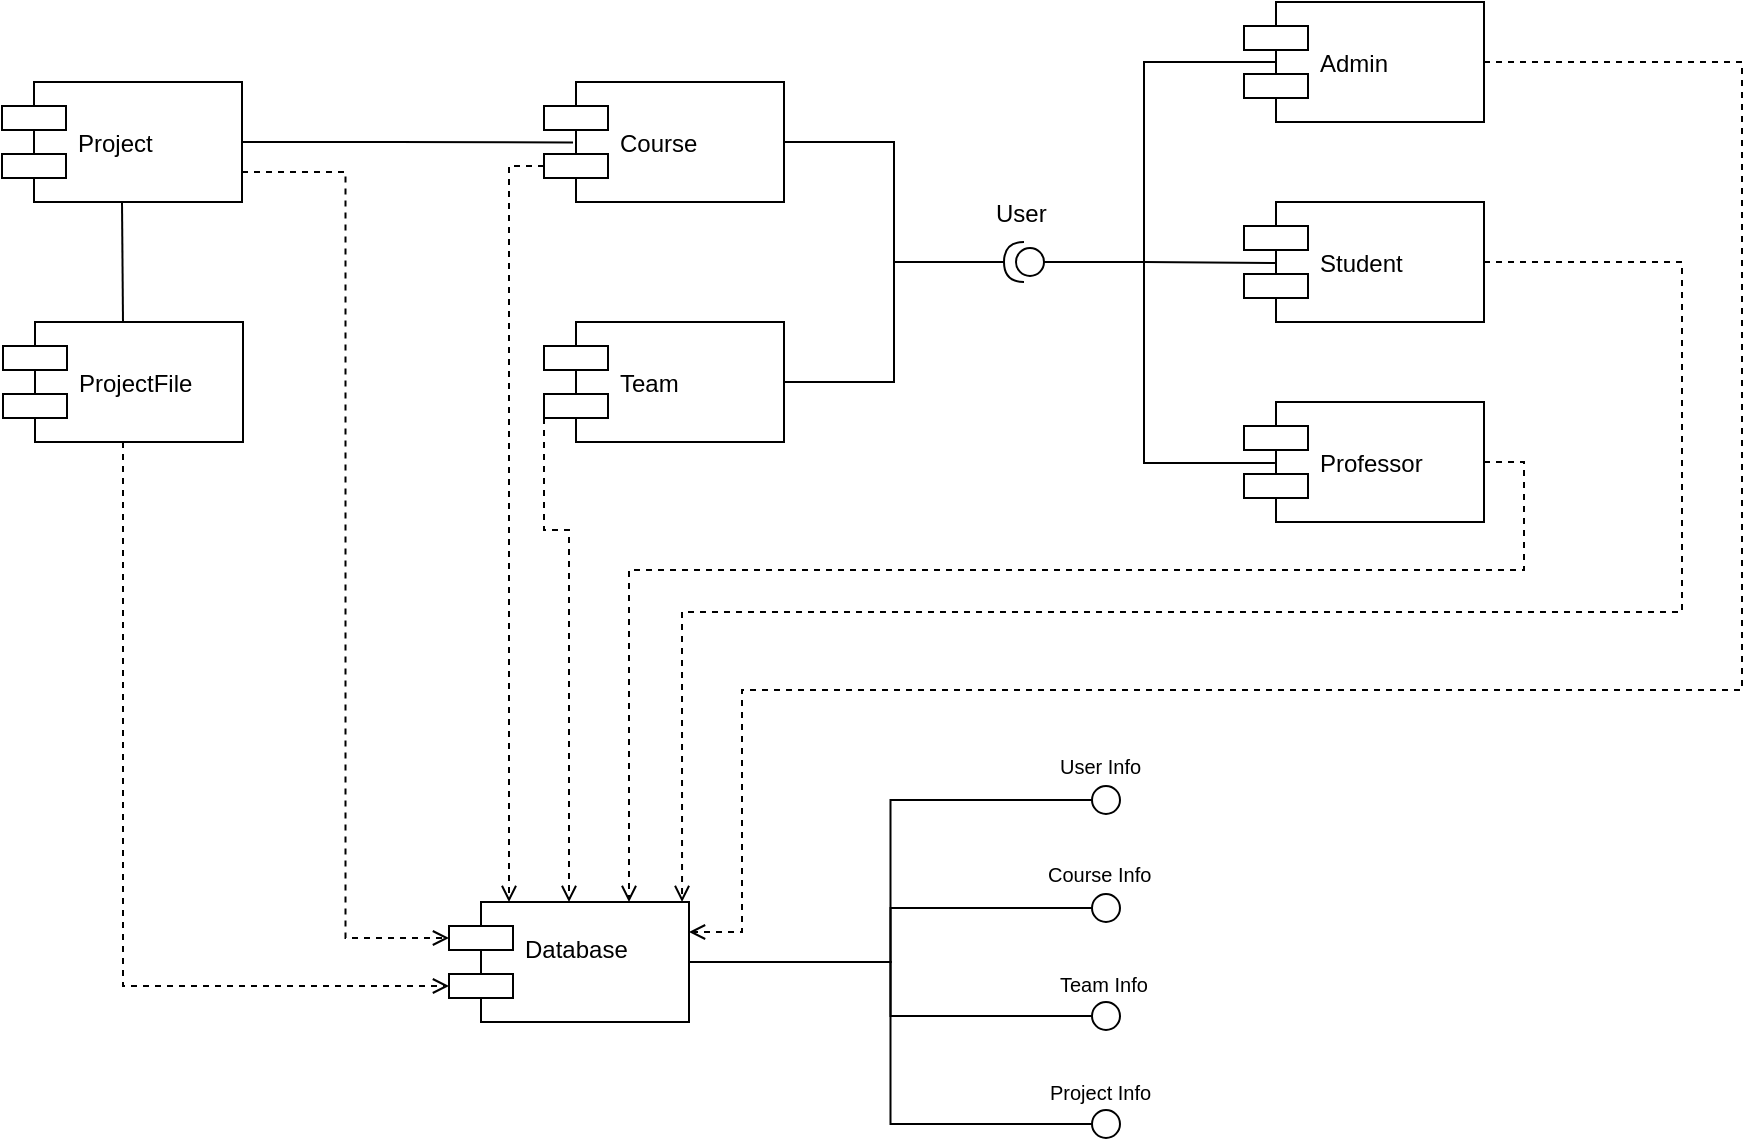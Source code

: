 <mxfile version="10.6.8" type="device"><diagram id="Se7gA_EuQeTp7N4mBrJl" name="Page-1"><mxGraphModel dx="1394" dy="764" grid="1" gridSize="10" guides="1" tooltips="1" connect="1" arrows="1" fold="1" page="1" pageScale="1" pageWidth="1169" pageHeight="827" math="0" shadow="0"><root><mxCell id="0"/><mxCell id="1" parent="0"/><mxCell id="blHTef4bUH1S5Qg6j9vM-15" style="rounded=0;orthogonalLoop=1;jettySize=auto;html=1;exitX=0;exitY=0.5;exitDx=0;exitDy=0;exitPerimeter=0;entryX=0.136;entryY=0.522;entryDx=0;entryDy=0;entryPerimeter=0;endArrow=none;endFill=0;edgeStyle=orthogonalEdgeStyle;" edge="1" parent="1" source="blHTef4bUH1S5Qg6j9vM-6" target="blHTef4bUH1S5Qg6j9vM-12"><mxGeometry relative="1" as="geometry"><Array as="points"><mxPoint x="811" y="296"/><mxPoint x="811" y="196"/><mxPoint x="877" y="196"/></Array></mxGeometry></mxCell><mxCell id="blHTef4bUH1S5Qg6j9vM-16" style="edgeStyle=orthogonalEdgeStyle;rounded=0;orthogonalLoop=1;jettySize=auto;html=1;exitX=0;exitY=0.5;exitDx=0;exitDy=0;exitPerimeter=0;entryX=0.136;entryY=0.508;entryDx=0;entryDy=0;entryPerimeter=0;endArrow=none;endFill=0;" edge="1" parent="1" source="blHTef4bUH1S5Qg6j9vM-6" target="blHTef4bUH1S5Qg6j9vM-13"><mxGeometry relative="1" as="geometry"><Array as="points"><mxPoint x="811" y="296"/></Array></mxGeometry></mxCell><mxCell id="blHTef4bUH1S5Qg6j9vM-17" style="edgeStyle=orthogonalEdgeStyle;rounded=0;orthogonalLoop=1;jettySize=auto;html=1;exitX=0;exitY=0.5;exitDx=0;exitDy=0;exitPerimeter=0;entryX=0.129;entryY=0.508;entryDx=0;entryDy=0;entryPerimeter=0;endArrow=none;endFill=0;" edge="1" parent="1" source="blHTef4bUH1S5Qg6j9vM-6" target="blHTef4bUH1S5Qg6j9vM-14"><mxGeometry relative="1" as="geometry"><Array as="points"><mxPoint x="811" y="296"/><mxPoint x="811" y="397"/></Array></mxGeometry></mxCell><mxCell id="blHTef4bUH1S5Qg6j9vM-6" value="" style="shape=providedRequiredInterface;html=1;verticalLabelPosition=bottom;rotation=180;" vertex="1" parent="1"><mxGeometry x="741" y="286" width="20" height="20" as="geometry"/></mxCell><mxCell id="blHTef4bUH1S5Qg6j9vM-7" value="User" style="text;html=1;resizable=0;points=[];autosize=1;align=left;verticalAlign=top;spacingTop=-4;" vertex="1" parent="1"><mxGeometry x="735" y="262" width="40" height="20" as="geometry"/></mxCell><mxCell id="blHTef4bUH1S5Qg6j9vM-49" style="edgeStyle=orthogonalEdgeStyle;rounded=0;orthogonalLoop=1;jettySize=auto;html=1;exitX=1;exitY=0.5;exitDx=0;exitDy=0;entryX=1;entryY=0.25;entryDx=0;entryDy=0;dashed=1;endArrow=open;endFill=0;fontSize=10;" edge="1" parent="1" source="blHTef4bUH1S5Qg6j9vM-12" target="blHTef4bUH1S5Qg6j9vM-21"><mxGeometry relative="1" as="geometry"><Array as="points"><mxPoint x="1110" y="196"/><mxPoint x="1110" y="510"/><mxPoint x="610" y="510"/><mxPoint x="610" y="631"/></Array></mxGeometry></mxCell><mxCell id="blHTef4bUH1S5Qg6j9vM-12" value="Admin" style="shape=component;align=left;spacingLeft=36;" vertex="1" parent="1"><mxGeometry x="861" y="166" width="120" height="60" as="geometry"/></mxCell><mxCell id="blHTef4bUH1S5Qg6j9vM-50" style="edgeStyle=orthogonalEdgeStyle;rounded=0;orthogonalLoop=1;jettySize=auto;html=1;exitX=1;exitY=0.5;exitDx=0;exitDy=0;entryX=0.971;entryY=0;entryDx=0;entryDy=0;entryPerimeter=0;dashed=1;endArrow=open;endFill=0;fontSize=10;" edge="1" parent="1" source="blHTef4bUH1S5Qg6j9vM-13" target="blHTef4bUH1S5Qg6j9vM-21"><mxGeometry relative="1" as="geometry"><Array as="points"><mxPoint x="1080" y="296"/><mxPoint x="1080" y="471"/><mxPoint x="580" y="471"/></Array></mxGeometry></mxCell><mxCell id="blHTef4bUH1S5Qg6j9vM-13" value="Student" style="shape=component;align=left;spacingLeft=36;" vertex="1" parent="1"><mxGeometry x="861" y="266" width="120" height="60" as="geometry"/></mxCell><mxCell id="blHTef4bUH1S5Qg6j9vM-51" style="edgeStyle=orthogonalEdgeStyle;rounded=0;orthogonalLoop=1;jettySize=auto;html=1;exitX=1;exitY=0.5;exitDx=0;exitDy=0;entryX=0.75;entryY=0;entryDx=0;entryDy=0;dashed=1;endArrow=open;endFill=0;fontSize=10;" edge="1" parent="1" source="blHTef4bUH1S5Qg6j9vM-14" target="blHTef4bUH1S5Qg6j9vM-21"><mxGeometry relative="1" as="geometry"><Array as="points"><mxPoint x="1001" y="396"/><mxPoint x="1001" y="450"/><mxPoint x="554" y="450"/></Array></mxGeometry></mxCell><mxCell id="blHTef4bUH1S5Qg6j9vM-14" value="Professor" style="shape=component;align=left;spacingLeft=36;" vertex="1" parent="1"><mxGeometry x="861" y="366" width="120" height="60" as="geometry"/></mxCell><mxCell id="blHTef4bUH1S5Qg6j9vM-22" style="edgeStyle=orthogonalEdgeStyle;rounded=0;orthogonalLoop=1;jettySize=auto;html=1;exitX=1;exitY=0.5;exitDx=0;exitDy=0;entryX=1;entryY=0.5;entryDx=0;entryDy=0;entryPerimeter=0;endArrow=none;endFill=0;" edge="1" parent="1" source="blHTef4bUH1S5Qg6j9vM-18" target="blHTef4bUH1S5Qg6j9vM-6"><mxGeometry relative="1" as="geometry"/></mxCell><mxCell id="blHTef4bUH1S5Qg6j9vM-47" style="edgeStyle=orthogonalEdgeStyle;rounded=0;orthogonalLoop=1;jettySize=auto;html=1;exitX=0;exitY=0.7;exitDx=0;exitDy=0;entryX=0.25;entryY=0;entryDx=0;entryDy=0;dashed=1;endArrow=open;endFill=0;fontSize=10;" edge="1" parent="1" source="blHTef4bUH1S5Qg6j9vM-18" target="blHTef4bUH1S5Qg6j9vM-21"><mxGeometry relative="1" as="geometry"><Array as="points"><mxPoint x="494" y="248"/></Array></mxGeometry></mxCell><mxCell id="blHTef4bUH1S5Qg6j9vM-18" value="Course" style="shape=component;align=left;spacingLeft=36;" vertex="1" parent="1"><mxGeometry x="511" y="206" width="120" height="60" as="geometry"/></mxCell><mxCell id="blHTef4bUH1S5Qg6j9vM-23" style="edgeStyle=orthogonalEdgeStyle;rounded=0;orthogonalLoop=1;jettySize=auto;html=1;exitX=1;exitY=0.5;exitDx=0;exitDy=0;entryX=1;entryY=0.5;entryDx=0;entryDy=0;entryPerimeter=0;endArrow=none;endFill=0;" edge="1" parent="1" source="blHTef4bUH1S5Qg6j9vM-19" target="blHTef4bUH1S5Qg6j9vM-6"><mxGeometry relative="1" as="geometry"/></mxCell><mxCell id="blHTef4bUH1S5Qg6j9vM-48" style="edgeStyle=orthogonalEdgeStyle;rounded=0;orthogonalLoop=1;jettySize=auto;html=1;exitX=0;exitY=0.7;exitDx=0;exitDy=0;entryX=0.5;entryY=0;entryDx=0;entryDy=0;dashed=1;endArrow=open;endFill=0;fontSize=10;" edge="1" parent="1" source="blHTef4bUH1S5Qg6j9vM-19" target="blHTef4bUH1S5Qg6j9vM-21"><mxGeometry relative="1" as="geometry"><Array as="points"><mxPoint x="511" y="430"/><mxPoint x="524" y="430"/></Array></mxGeometry></mxCell><mxCell id="blHTef4bUH1S5Qg6j9vM-19" value="Team" style="shape=component;align=left;spacingLeft=36;" vertex="1" parent="1"><mxGeometry x="511" y="326" width="120" height="60" as="geometry"/></mxCell><mxCell id="blHTef4bUH1S5Qg6j9vM-43" style="edgeStyle=orthogonalEdgeStyle;rounded=0;orthogonalLoop=1;jettySize=auto;html=1;exitX=1;exitY=0.5;exitDx=0;exitDy=0;entryX=0.121;entryY=0.504;entryDx=0;entryDy=0;entryPerimeter=0;endArrow=none;endFill=0;fontSize=10;" edge="1" parent="1" source="blHTef4bUH1S5Qg6j9vM-20" target="blHTef4bUH1S5Qg6j9vM-18"><mxGeometry relative="1" as="geometry"/></mxCell><mxCell id="blHTef4bUH1S5Qg6j9vM-46" style="edgeStyle=orthogonalEdgeStyle;rounded=0;orthogonalLoop=1;jettySize=auto;html=1;exitX=1;exitY=0.75;exitDx=0;exitDy=0;entryX=0;entryY=0.3;entryDx=0;entryDy=0;dashed=1;endArrow=open;endFill=0;fontSize=10;" edge="1" parent="1" source="blHTef4bUH1S5Qg6j9vM-20" target="blHTef4bUH1S5Qg6j9vM-21"><mxGeometry relative="1" as="geometry"/></mxCell><mxCell id="blHTef4bUH1S5Qg6j9vM-20" value="Project" style="shape=component;align=left;spacingLeft=36;" vertex="1" parent="1"><mxGeometry x="240" y="206" width="120" height="60" as="geometry"/></mxCell><mxCell id="blHTef4bUH1S5Qg6j9vM-31" style="edgeStyle=orthogonalEdgeStyle;rounded=0;orthogonalLoop=1;jettySize=auto;html=1;exitX=1;exitY=0.5;exitDx=0;exitDy=0;entryX=0;entryY=0.5;entryDx=0;entryDy=0;endArrow=none;endFill=0;" edge="1" parent="1" source="blHTef4bUH1S5Qg6j9vM-21" target="blHTef4bUH1S5Qg6j9vM-26"><mxGeometry relative="1" as="geometry"/></mxCell><mxCell id="blHTef4bUH1S5Qg6j9vM-21" value="Database&#10;" style="shape=component;align=left;spacingLeft=36;" vertex="1" parent="1"><mxGeometry x="463.5" y="616" width="120" height="60" as="geometry"/></mxCell><mxCell id="blHTef4bUH1S5Qg6j9vM-34" style="edgeStyle=orthogonalEdgeStyle;rounded=0;orthogonalLoop=1;jettySize=auto;html=1;exitX=0;exitY=0.5;exitDx=0;exitDy=0;entryX=1;entryY=0.5;entryDx=0;entryDy=0;endArrow=none;endFill=0;" edge="1" parent="1" source="blHTef4bUH1S5Qg6j9vM-24" target="blHTef4bUH1S5Qg6j9vM-21"><mxGeometry relative="1" as="geometry"/></mxCell><mxCell id="blHTef4bUH1S5Qg6j9vM-24" value="" style="ellipse;whiteSpace=wrap;html=1;aspect=fixed;" vertex="1" parent="1"><mxGeometry x="785" y="720" width="14" height="14" as="geometry"/></mxCell><mxCell id="blHTef4bUH1S5Qg6j9vM-32" style="edgeStyle=orthogonalEdgeStyle;rounded=0;orthogonalLoop=1;jettySize=auto;html=1;exitX=0;exitY=0.5;exitDx=0;exitDy=0;entryX=1;entryY=0.5;entryDx=0;entryDy=0;endArrow=none;endFill=0;" edge="1" parent="1" source="blHTef4bUH1S5Qg6j9vM-25" target="blHTef4bUH1S5Qg6j9vM-21"><mxGeometry relative="1" as="geometry"/></mxCell><mxCell id="blHTef4bUH1S5Qg6j9vM-25" value="" style="ellipse;whiteSpace=wrap;html=1;aspect=fixed;" vertex="1" parent="1"><mxGeometry x="785" y="612" width="14" height="14" as="geometry"/></mxCell><mxCell id="blHTef4bUH1S5Qg6j9vM-26" value="" style="ellipse;whiteSpace=wrap;html=1;aspect=fixed;" vertex="1" parent="1"><mxGeometry x="785" y="558" width="14" height="14" as="geometry"/></mxCell><mxCell id="blHTef4bUH1S5Qg6j9vM-33" style="edgeStyle=orthogonalEdgeStyle;rounded=0;orthogonalLoop=1;jettySize=auto;html=1;exitX=0;exitY=0.5;exitDx=0;exitDy=0;entryX=1;entryY=0.5;entryDx=0;entryDy=0;endArrow=none;endFill=0;" edge="1" parent="1" source="blHTef4bUH1S5Qg6j9vM-27" target="blHTef4bUH1S5Qg6j9vM-21"><mxGeometry relative="1" as="geometry"/></mxCell><mxCell id="blHTef4bUH1S5Qg6j9vM-27" value="" style="ellipse;whiteSpace=wrap;html=1;aspect=fixed;" vertex="1" parent="1"><mxGeometry x="785" y="666" width="14" height="14" as="geometry"/></mxCell><mxCell id="blHTef4bUH1S5Qg6j9vM-35" value="User Info" style="text;html=1;resizable=0;points=[];autosize=1;align=left;verticalAlign=top;spacingTop=-4;fontSize=10;" vertex="1" parent="1"><mxGeometry x="767" y="540" width="60" height="10" as="geometry"/></mxCell><mxCell id="blHTef4bUH1S5Qg6j9vM-36" value="Course Info" style="text;html=1;resizable=0;points=[];autosize=1;align=left;verticalAlign=top;spacingTop=-4;fontSize=10;" vertex="1" parent="1"><mxGeometry x="761" y="594" width="70" height="10" as="geometry"/></mxCell><mxCell id="blHTef4bUH1S5Qg6j9vM-37" value="Team Info" style="text;html=1;resizable=0;points=[];autosize=1;align=left;verticalAlign=top;spacingTop=-4;fontSize=10;" vertex="1" parent="1"><mxGeometry x="767" y="649" width="60" height="10" as="geometry"/></mxCell><mxCell id="blHTef4bUH1S5Qg6j9vM-38" value="Project Info" style="text;html=1;resizable=0;points=[];autosize=1;align=left;verticalAlign=top;spacingTop=-4;fontSize=10;" vertex="1" parent="1"><mxGeometry x="762" y="703" width="70" height="10" as="geometry"/></mxCell><mxCell id="blHTef4bUH1S5Qg6j9vM-44" style="edgeStyle=orthogonalEdgeStyle;rounded=0;orthogonalLoop=1;jettySize=auto;html=1;exitX=0.5;exitY=0;exitDx=0;exitDy=0;entryX=0.5;entryY=1;entryDx=0;entryDy=0;endArrow=none;endFill=0;fontSize=10;" edge="1" parent="1" source="blHTef4bUH1S5Qg6j9vM-39" target="blHTef4bUH1S5Qg6j9vM-20"><mxGeometry relative="1" as="geometry"><Array as="points"><mxPoint x="300" y="326"/></Array></mxGeometry></mxCell><mxCell id="blHTef4bUH1S5Qg6j9vM-45" style="edgeStyle=orthogonalEdgeStyle;rounded=0;orthogonalLoop=1;jettySize=auto;html=1;exitX=0.5;exitY=1;exitDx=0;exitDy=0;entryX=0;entryY=0.7;entryDx=0;entryDy=0;endArrow=open;endFill=0;fontSize=10;dashed=1;" edge="1" parent="1" source="blHTef4bUH1S5Qg6j9vM-39" target="blHTef4bUH1S5Qg6j9vM-21"><mxGeometry relative="1" as="geometry"/></mxCell><mxCell id="blHTef4bUH1S5Qg6j9vM-39" value="ProjectFile" style="shape=component;align=left;spacingLeft=36;" vertex="1" parent="1"><mxGeometry x="240.5" y="326" width="120" height="60" as="geometry"/></mxCell></root></mxGraphModel></diagram></mxfile>